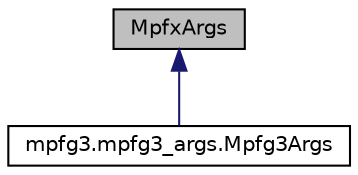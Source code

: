 digraph G
{
  edge [fontname="Helvetica",fontsize="10",labelfontname="Helvetica",labelfontsize="10"];
  node [fontname="Helvetica",fontsize="10",shape=record];
  Node1 [label="MpfxArgs",height=0.2,width=0.4,color="black", fillcolor="grey75", style="filled" fontcolor="black"];
  Node1 -> Node2 [dir=back,color="midnightblue",fontsize="10",style="solid",fontname="Helvetica"];
  Node2 [label="mpfg3.mpfg3_args.Mpfg3Args",height=0.2,width=0.4,color="black", fillcolor="white", style="filled",URL="$classmpfg3_1_1mpfg3__args_1_1Mpfg3Args.html",tooltip="Management of command-line options."];
}
